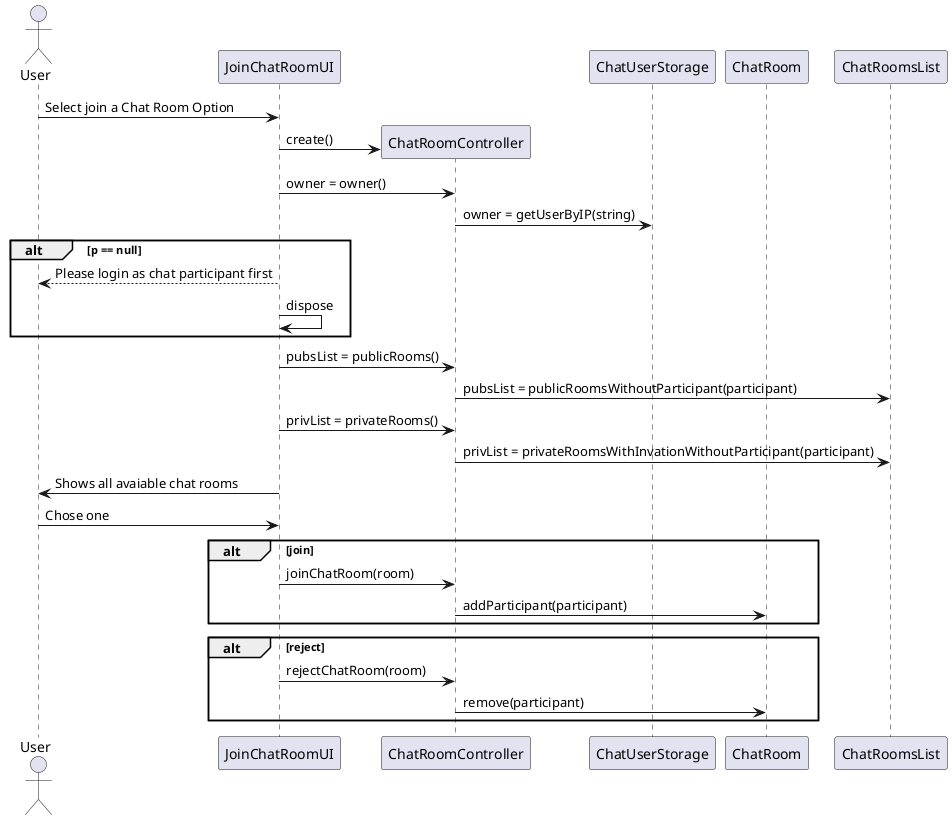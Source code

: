 @startuml design_joinChatRoom_ipc05.3.png
actor User
participant "JoinChatRoomUI" as pui
participant "ChatRoomController" as pctrl
participant "ChatUserStorage" as p
participant "ChatRoom" as chatR
participant "ChatRoomsList" as chatRL


User -> pui: Select join a Chat Room Option

create pctrl
pui -> pctrl: create()


pui -> pctrl : owner = owner()
pctrl -> p : owner = getUserByIP(string)

alt p == null
    User <-- pui : Please login as chat participant first
    pui -> pui : dispose
end alt



pui -> pctrl : pubsList = publicRooms()
pctrl -> chatRL : pubsList = publicRoomsWithoutParticipant(participant)
pui -> pctrl : privList = privateRooms()
pctrl -> chatRL : privList = privateRoomsWithInvationWithoutParticipant(participant)

pui -> User : Shows all avaiable chat rooms

User -> pui : Chose one

alt join
pui -> pctrl : joinChatRoom(room)

pctrl -> chatR : addParticipant(participant)
end

alt reject
pui -> pctrl : rejectChatRoom(room)

pctrl -> chatR : remove(participant)
end
@enduml